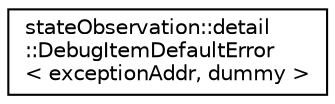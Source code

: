 digraph "Graphical Class Hierarchy"
{
  edge [fontname="Helvetica",fontsize="10",labelfontname="Helvetica",labelfontsize="10"];
  node [fontname="Helvetica",fontsize="10",shape=record];
  rankdir="LR";
  Node0 [label="stateObservation::detail\l::DebugItemDefaultError\l\< exceptionAddr, dummy \>",height=0.2,width=0.4,color="black", fillcolor="white", style="filled",URL="$classstateObservation_1_1detail_1_1DebugItemDefaultError_3_01exceptionAddr_00_01dummy_01_4.html"];
}
